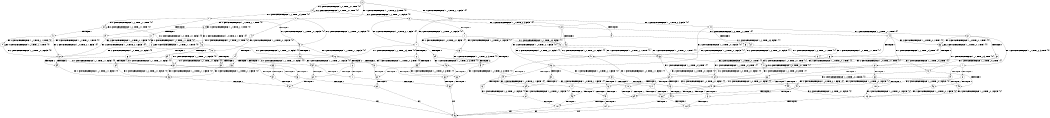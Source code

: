digraph BCG {
size = "7, 10.5";
center = TRUE;
node [shape = circle];
0 [peripheries = 2];
0 -> 1 [label = "EX !1 !ATOMIC_EXCH_BRANCH (1, +1, TRUE, +0, 3, TRUE) !{0}"];
0 -> 2 [label = "EX !2 !ATOMIC_EXCH_BRANCH (1, +0, TRUE, +0, 1, TRUE) !{0}"];
0 -> 3 [label = "EX !0 !ATOMIC_EXCH_BRANCH (1, +1, TRUE, +1, 1, FALSE) !{0}"];
1 -> 4 [label = "TERMINATE !1"];
1 -> 5 [label = "EX !2 !ATOMIC_EXCH_BRANCH (1, +0, TRUE, +0, 1, FALSE) !{0}"];
1 -> 6 [label = "EX !0 !ATOMIC_EXCH_BRANCH (1, +1, TRUE, +1, 1, TRUE) !{0}"];
2 -> 7 [label = "EX !1 !ATOMIC_EXCH_BRANCH (1, +1, TRUE, +0, 3, TRUE) !{0}"];
2 -> 8 [label = "EX !0 !ATOMIC_EXCH_BRANCH (1, +1, TRUE, +1, 1, FALSE) !{0}"];
2 -> 2 [label = "EX !2 !ATOMIC_EXCH_BRANCH (1, +0, TRUE, +0, 1, TRUE) !{0}"];
3 -> 9 [label = "TERMINATE !0"];
3 -> 10 [label = "EX !1 !ATOMIC_EXCH_BRANCH (1, +1, TRUE, +0, 3, FALSE) !{0}"];
3 -> 11 [label = "EX !2 !ATOMIC_EXCH_BRANCH (1, +0, TRUE, +0, 1, FALSE) !{0}"];
4 -> 12 [label = "EX !2 !ATOMIC_EXCH_BRANCH (1, +0, TRUE, +0, 1, FALSE) !{0}"];
4 -> 13 [label = "EX !0 !ATOMIC_EXCH_BRANCH (1, +1, TRUE, +1, 1, TRUE) !{0}"];
5 -> 14 [label = "TERMINATE !1"];
5 -> 15 [label = "TERMINATE !2"];
5 -> 16 [label = "EX !0 !ATOMIC_EXCH_BRANCH (1, +1, TRUE, +1, 1, FALSE) !{0}"];
6 -> 17 [label = "TERMINATE !1"];
6 -> 18 [label = "EX !2 !ATOMIC_EXCH_BRANCH (1, +0, TRUE, +0, 1, FALSE) !{0}"];
6 -> 6 [label = "EX !0 !ATOMIC_EXCH_BRANCH (1, +1, TRUE, +1, 1, TRUE) !{0}"];
7 -> 19 [label = "TERMINATE !1"];
7 -> 20 [label = "EX !0 !ATOMIC_EXCH_BRANCH (1, +1, TRUE, +1, 1, TRUE) !{0}"];
7 -> 5 [label = "EX !2 !ATOMIC_EXCH_BRANCH (1, +0, TRUE, +0, 1, FALSE) !{0}"];
8 -> 21 [label = "TERMINATE !0"];
8 -> 22 [label = "EX !1 !ATOMIC_EXCH_BRANCH (1, +1, TRUE, +0, 3, FALSE) !{0}"];
8 -> 11 [label = "EX !2 !ATOMIC_EXCH_BRANCH (1, +0, TRUE, +0, 1, FALSE) !{0}"];
9 -> 23 [label = "EX !2 !ATOMIC_EXCH_BRANCH (1, +0, TRUE, +0, 1, FALSE) !{1}"];
9 -> 24 [label = "EX !1 !ATOMIC_EXCH_BRANCH (1, +1, TRUE, +0, 3, FALSE) !{1}"];
10 -> 25 [label = "TERMINATE !0"];
10 -> 26 [label = "EX !2 !ATOMIC_EXCH_BRANCH (1, +0, TRUE, +0, 1, FALSE) !{0}"];
10 -> 27 [label = "EX !1 !ATOMIC_EXCH_BRANCH (1, +0, TRUE, +1, 1, TRUE) !{0}"];
11 -> 28 [label = "TERMINATE !2"];
11 -> 29 [label = "TERMINATE !0"];
11 -> 16 [label = "EX !1 !ATOMIC_EXCH_BRANCH (1, +1, TRUE, +0, 3, TRUE) !{0}"];
12 -> 30 [label = "TERMINATE !2"];
12 -> 31 [label = "EX !0 !ATOMIC_EXCH_BRANCH (1, +1, TRUE, +1, 1, FALSE) !{0}"];
13 -> 32 [label = "EX !2 !ATOMIC_EXCH_BRANCH (1, +0, TRUE, +0, 1, FALSE) !{0}"];
13 -> 13 [label = "EX !0 !ATOMIC_EXCH_BRANCH (1, +1, TRUE, +1, 1, TRUE) !{0}"];
14 -> 30 [label = "TERMINATE !2"];
14 -> 31 [label = "EX !0 !ATOMIC_EXCH_BRANCH (1, +1, TRUE, +1, 1, FALSE) !{0}"];
15 -> 33 [label = "TERMINATE !1"];
15 -> 34 [label = "EX !0 !ATOMIC_EXCH_BRANCH (1, +1, TRUE, +1, 1, FALSE) !{0}"];
16 -> 35 [label = "TERMINATE !1"];
16 -> 36 [label = "TERMINATE !2"];
16 -> 37 [label = "TERMINATE !0"];
17 -> 32 [label = "EX !2 !ATOMIC_EXCH_BRANCH (1, +0, TRUE, +0, 1, FALSE) !{0}"];
17 -> 13 [label = "EX !0 !ATOMIC_EXCH_BRANCH (1, +1, TRUE, +1, 1, TRUE) !{0}"];
18 -> 38 [label = "TERMINATE !1"];
18 -> 39 [label = "TERMINATE !2"];
18 -> 16 [label = "EX !0 !ATOMIC_EXCH_BRANCH (1, +1, TRUE, +1, 1, FALSE) !{0}"];
19 -> 40 [label = "EX !0 !ATOMIC_EXCH_BRANCH (1, +1, TRUE, +1, 1, TRUE) !{0}"];
19 -> 12 [label = "EX !2 !ATOMIC_EXCH_BRANCH (1, +0, TRUE, +0, 1, FALSE) !{0}"];
20 -> 41 [label = "TERMINATE !1"];
20 -> 18 [label = "EX !2 !ATOMIC_EXCH_BRANCH (1, +0, TRUE, +0, 1, FALSE) !{0}"];
20 -> 20 [label = "EX !0 !ATOMIC_EXCH_BRANCH (1, +1, TRUE, +1, 1, TRUE) !{0}"];
21 -> 42 [label = "EX !1 !ATOMIC_EXCH_BRANCH (1, +1, TRUE, +0, 3, FALSE) !{1}"];
21 -> 23 [label = "EX !2 !ATOMIC_EXCH_BRANCH (1, +0, TRUE, +0, 1, FALSE) !{1}"];
22 -> 43 [label = "TERMINATE !0"];
22 -> 26 [label = "EX !2 !ATOMIC_EXCH_BRANCH (1, +0, TRUE, +0, 1, FALSE) !{0}"];
22 -> 44 [label = "EX !1 !ATOMIC_EXCH_BRANCH (1, +0, TRUE, +1, 1, TRUE) !{0}"];
23 -> 45 [label = "TERMINATE !2"];
23 -> 46 [label = "EX !1 !ATOMIC_EXCH_BRANCH (1, +1, TRUE, +0, 3, TRUE) !{1}"];
24 -> 47 [label = "EX !2 !ATOMIC_EXCH_BRANCH (1, +0, TRUE, +0, 1, FALSE) !{1}"];
24 -> 48 [label = "EX !1 !ATOMIC_EXCH_BRANCH (1, +0, TRUE, +1, 1, TRUE) !{1}"];
25 -> 47 [label = "EX !2 !ATOMIC_EXCH_BRANCH (1, +0, TRUE, +0, 1, FALSE) !{1}"];
25 -> 48 [label = "EX !1 !ATOMIC_EXCH_BRANCH (1, +0, TRUE, +1, 1, TRUE) !{1}"];
26 -> 49 [label = "TERMINATE !2"];
26 -> 50 [label = "TERMINATE !0"];
26 -> 51 [label = "EX !1 !ATOMIC_EXCH_BRANCH (1, +0, TRUE, +1, 1, FALSE) !{0}"];
27 -> 52 [label = "TERMINATE !0"];
27 -> 53 [label = "EX !2 !ATOMIC_EXCH_BRANCH (1, +0, TRUE, +0, 1, TRUE) !{0}"];
27 -> 54 [label = "EX !1 !ATOMIC_EXCH_BRANCH (1, +1, TRUE, +0, 3, TRUE) !{0}"];
28 -> 55 [label = "TERMINATE !0"];
28 -> 34 [label = "EX !1 !ATOMIC_EXCH_BRANCH (1, +1, TRUE, +0, 3, TRUE) !{0}"];
29 -> 45 [label = "TERMINATE !2"];
29 -> 46 [label = "EX !1 !ATOMIC_EXCH_BRANCH (1, +1, TRUE, +0, 3, TRUE) !{1}"];
30 -> 56 [label = "EX !0 !ATOMIC_EXCH_BRANCH (1, +1, TRUE, +1, 1, FALSE) !{0}"];
31 -> 57 [label = "TERMINATE !2"];
31 -> 58 [label = "TERMINATE !0"];
32 -> 59 [label = "TERMINATE !2"];
32 -> 31 [label = "EX !0 !ATOMIC_EXCH_BRANCH (1, +1, TRUE, +1, 1, FALSE) !{0}"];
33 -> 56 [label = "EX !0 !ATOMIC_EXCH_BRANCH (1, +1, TRUE, +1, 1, FALSE) !{0}"];
34 -> 60 [label = "TERMINATE !1"];
34 -> 61 [label = "TERMINATE !0"];
35 -> 57 [label = "TERMINATE !2"];
35 -> 58 [label = "TERMINATE !0"];
36 -> 60 [label = "TERMINATE !1"];
36 -> 61 [label = "TERMINATE !0"];
37 -> 62 [label = "TERMINATE !1"];
37 -> 63 [label = "TERMINATE !2"];
38 -> 59 [label = "TERMINATE !2"];
38 -> 31 [label = "EX !0 !ATOMIC_EXCH_BRANCH (1, +1, TRUE, +1, 1, FALSE) !{0}"];
39 -> 64 [label = "TERMINATE !1"];
39 -> 34 [label = "EX !0 !ATOMIC_EXCH_BRANCH (1, +1, TRUE, +1, 1, FALSE) !{0}"];
40 -> 32 [label = "EX !2 !ATOMIC_EXCH_BRANCH (1, +0, TRUE, +0, 1, FALSE) !{0}"];
40 -> 40 [label = "EX !0 !ATOMIC_EXCH_BRANCH (1, +1, TRUE, +1, 1, TRUE) !{0}"];
41 -> 32 [label = "EX !2 !ATOMIC_EXCH_BRANCH (1, +0, TRUE, +0, 1, FALSE) !{0}"];
41 -> 40 [label = "EX !0 !ATOMIC_EXCH_BRANCH (1, +1, TRUE, +1, 1, TRUE) !{0}"];
42 -> 47 [label = "EX !2 !ATOMIC_EXCH_BRANCH (1, +0, TRUE, +0, 1, FALSE) !{1}"];
42 -> 65 [label = "EX !1 !ATOMIC_EXCH_BRANCH (1, +0, TRUE, +1, 1, TRUE) !{1}"];
43 -> 47 [label = "EX !2 !ATOMIC_EXCH_BRANCH (1, +0, TRUE, +0, 1, FALSE) !{1}"];
43 -> 65 [label = "EX !1 !ATOMIC_EXCH_BRANCH (1, +0, TRUE, +1, 1, TRUE) !{1}"];
44 -> 66 [label = "TERMINATE !0"];
44 -> 53 [label = "EX !2 !ATOMIC_EXCH_BRANCH (1, +0, TRUE, +0, 1, TRUE) !{0}"];
44 -> 67 [label = "EX !1 !ATOMIC_EXCH_BRANCH (1, +1, TRUE, +0, 3, TRUE) !{0}"];
45 -> 68 [label = "EX !1 !ATOMIC_EXCH_BRANCH (1, +1, TRUE, +0, 3, TRUE) !{1}"];
46 -> 62 [label = "TERMINATE !1"];
46 -> 63 [label = "TERMINATE !2"];
47 -> 69 [label = "TERMINATE !2"];
47 -> 70 [label = "EX !1 !ATOMIC_EXCH_BRANCH (1, +0, TRUE, +1, 1, FALSE) !{1}"];
48 -> 71 [label = "EX !2 !ATOMIC_EXCH_BRANCH (1, +0, TRUE, +0, 1, TRUE) !{1}"];
48 -> 72 [label = "EX !1 !ATOMIC_EXCH_BRANCH (1, +1, TRUE, +0, 3, TRUE) !{1}"];
49 -> 73 [label = "TERMINATE !0"];
49 -> 74 [label = "EX !1 !ATOMIC_EXCH_BRANCH (1, +0, TRUE, +1, 1, FALSE) !{0}"];
50 -> 69 [label = "TERMINATE !2"];
50 -> 70 [label = "EX !1 !ATOMIC_EXCH_BRANCH (1, +0, TRUE, +1, 1, FALSE) !{1}"];
51 -> 75 [label = "TERMINATE !1"];
51 -> 76 [label = "TERMINATE !2"];
51 -> 77 [label = "TERMINATE !0"];
52 -> 71 [label = "EX !2 !ATOMIC_EXCH_BRANCH (1, +0, TRUE, +0, 1, TRUE) !{1}"];
52 -> 72 [label = "EX !1 !ATOMIC_EXCH_BRANCH (1, +1, TRUE, +0, 3, TRUE) !{1}"];
53 -> 66 [label = "TERMINATE !0"];
53 -> 53 [label = "EX !2 !ATOMIC_EXCH_BRANCH (1, +0, TRUE, +0, 1, TRUE) !{0}"];
53 -> 67 [label = "EX !1 !ATOMIC_EXCH_BRANCH (1, +1, TRUE, +0, 3, TRUE) !{0}"];
54 -> 78 [label = "TERMINATE !1"];
54 -> 79 [label = "TERMINATE !0"];
54 -> 80 [label = "EX !2 !ATOMIC_EXCH_BRANCH (1, +0, TRUE, +0, 1, FALSE) !{0}"];
55 -> 68 [label = "EX !1 !ATOMIC_EXCH_BRANCH (1, +1, TRUE, +0, 3, TRUE) !{1}"];
56 -> 81 [label = "TERMINATE !0"];
57 -> 81 [label = "TERMINATE !0"];
58 -> 82 [label = "TERMINATE !2"];
59 -> 56 [label = "EX !0 !ATOMIC_EXCH_BRANCH (1, +1, TRUE, +1, 1, FALSE) !{0}"];
60 -> 81 [label = "TERMINATE !0"];
61 -> 83 [label = "TERMINATE !1"];
62 -> 82 [label = "TERMINATE !2"];
63 -> 83 [label = "TERMINATE !1"];
64 -> 56 [label = "EX !0 !ATOMIC_EXCH_BRANCH (1, +1, TRUE, +1, 1, FALSE) !{0}"];
65 -> 71 [label = "EX !2 !ATOMIC_EXCH_BRANCH (1, +0, TRUE, +0, 1, TRUE) !{1}"];
65 -> 84 [label = "EX !1 !ATOMIC_EXCH_BRANCH (1, +1, TRUE, +0, 3, TRUE) !{1}"];
66 -> 71 [label = "EX !2 !ATOMIC_EXCH_BRANCH (1, +0, TRUE, +0, 1, TRUE) !{1}"];
66 -> 84 [label = "EX !1 !ATOMIC_EXCH_BRANCH (1, +1, TRUE, +0, 3, TRUE) !{1}"];
67 -> 85 [label = "TERMINATE !1"];
67 -> 86 [label = "TERMINATE !0"];
67 -> 80 [label = "EX !2 !ATOMIC_EXCH_BRANCH (1, +0, TRUE, +0, 1, FALSE) !{0}"];
68 -> 83 [label = "TERMINATE !1"];
69 -> 87 [label = "EX !1 !ATOMIC_EXCH_BRANCH (1, +0, TRUE, +1, 1, FALSE) !{1}"];
70 -> 88 [label = "TERMINATE !1"];
70 -> 89 [label = "TERMINATE !2"];
71 -> 71 [label = "EX !2 !ATOMIC_EXCH_BRANCH (1, +0, TRUE, +0, 1, TRUE) !{1}"];
71 -> 84 [label = "EX !1 !ATOMIC_EXCH_BRANCH (1, +1, TRUE, +0, 3, TRUE) !{1}"];
72 -> 90 [label = "TERMINATE !1"];
72 -> 91 [label = "EX !2 !ATOMIC_EXCH_BRANCH (1, +0, TRUE, +0, 1, FALSE) !{1}"];
73 -> 87 [label = "EX !1 !ATOMIC_EXCH_BRANCH (1, +0, TRUE, +1, 1, FALSE) !{1}"];
74 -> 92 [label = "TERMINATE !1"];
74 -> 93 [label = "TERMINATE !0"];
75 -> 94 [label = "TERMINATE !2"];
75 -> 95 [label = "TERMINATE !0"];
76 -> 92 [label = "TERMINATE !1"];
76 -> 93 [label = "TERMINATE !0"];
77 -> 88 [label = "TERMINATE !1"];
77 -> 89 [label = "TERMINATE !2"];
78 -> 96 [label = "TERMINATE !0"];
78 -> 97 [label = "EX !2 !ATOMIC_EXCH_BRANCH (1, +0, TRUE, +0, 1, FALSE) !{0}"];
79 -> 90 [label = "TERMINATE !1"];
79 -> 91 [label = "EX !2 !ATOMIC_EXCH_BRANCH (1, +0, TRUE, +0, 1, FALSE) !{1}"];
80 -> 75 [label = "TERMINATE !1"];
80 -> 76 [label = "TERMINATE !2"];
80 -> 77 [label = "TERMINATE !0"];
81 -> 98 [label = "exit"];
82 -> 98 [label = "exit"];
83 -> 98 [label = "exit"];
84 -> 99 [label = "TERMINATE !1"];
84 -> 91 [label = "EX !2 !ATOMIC_EXCH_BRANCH (1, +0, TRUE, +0, 1, FALSE) !{1}"];
85 -> 100 [label = "TERMINATE !0"];
85 -> 97 [label = "EX !2 !ATOMIC_EXCH_BRANCH (1, +0, TRUE, +0, 1, FALSE) !{0}"];
86 -> 99 [label = "TERMINATE !1"];
86 -> 91 [label = "EX !2 !ATOMIC_EXCH_BRANCH (1, +0, TRUE, +0, 1, FALSE) !{1}"];
87 -> 101 [label = "TERMINATE !1"];
88 -> 102 [label = "TERMINATE !2"];
89 -> 101 [label = "TERMINATE !1"];
90 -> 103 [label = "EX !2 !ATOMIC_EXCH_BRANCH (1, +0, TRUE, +0, 1, FALSE) !{2}"];
91 -> 88 [label = "TERMINATE !1"];
91 -> 89 [label = "TERMINATE !2"];
92 -> 104 [label = "TERMINATE !0"];
93 -> 101 [label = "TERMINATE !1"];
94 -> 104 [label = "TERMINATE !0"];
95 -> 102 [label = "TERMINATE !2"];
96 -> 103 [label = "EX !2 !ATOMIC_EXCH_BRANCH (1, +0, TRUE, +0, 1, FALSE) !{2}"];
97 -> 94 [label = "TERMINATE !2"];
97 -> 95 [label = "TERMINATE !0"];
99 -> 103 [label = "EX !2 !ATOMIC_EXCH_BRANCH (1, +0, TRUE, +0, 1, FALSE) !{2}"];
100 -> 103 [label = "EX !2 !ATOMIC_EXCH_BRANCH (1, +0, TRUE, +0, 1, FALSE) !{2}"];
101 -> 98 [label = "exit"];
102 -> 98 [label = "exit"];
103 -> 102 [label = "TERMINATE !2"];
104 -> 98 [label = "exit"];
}
